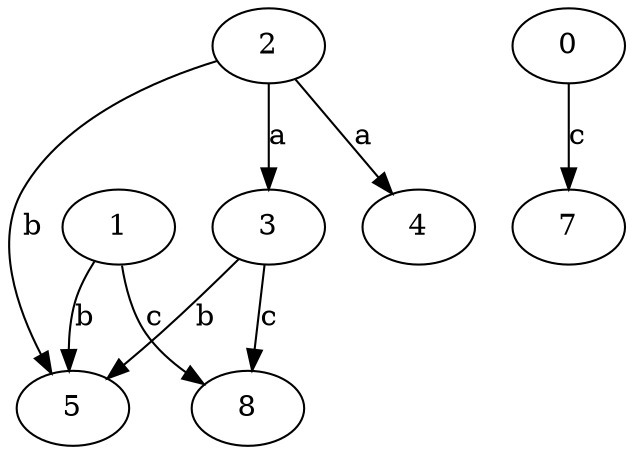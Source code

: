 strict digraph  {
3;
4;
0;
5;
1;
7;
8;
2;
3 -> 5  [label=b];
3 -> 8  [label=c];
0 -> 7  [label=c];
1 -> 5  [label=b];
1 -> 8  [label=c];
2 -> 3  [label=a];
2 -> 4  [label=a];
2 -> 5  [label=b];
}
